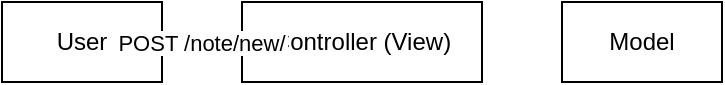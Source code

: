 <mxfile>
  <diagram name="Sequence Diagram - Create Note">
    <mxGraphModel>
      <root>
        <mxCell id="0" />
        <mxCell id="1" parent="0" />
        <mxCell id="2" value="User" style="shape=rectangle;whiteSpace=wrap;html=1;" vertex="1" parent="1">
          <mxGeometry x="20" y="20" width="80" height="40" as="geometry" />
        </mxCell>
        <mxCell id="3" value="Controller (View)" style="shape=rectangle;whiteSpace=wrap;html=1;" vertex="1" parent="1">
          <mxGeometry x="140" y="20" width="120" height="40" as="geometry" />
        </mxCell>
        <mxCell id="4" value="Model" style="shape=rectangle;whiteSpace=wrap;html=1;" vertex="1" parent="1">
          <mxGeometry x="300" y="20" width="80" height="40" as="geometry" />
        </mxCell>
        <mxCell id="5" value="POST /note/new/" edge="1" source="2" target="3" parent="1">
          <mxGeometry relative="1" as="geometry" />
        </mxCell>
        <mxCell id="6" value="Validate & Save Note" edge="1" source="3" target="4" parent="1">
          <mxGeometry relative="1" as="geometry" />
        </mxCell>
        <mxCell id="7" value="Save to Database" edge="1" source="4" target="3" parent="1">
          <mxGeometry relative="1" as="geometry" />
        </mxCell>
        <mxCell id="8" value="Redirect to /" edge="1" source="3" target="2" parent="1">
          <mxGeometry relative="1" as="geometry" />
        </mxCell>
      </root>
    </mxGraphModel>
  </diagram>
</mxfile>
